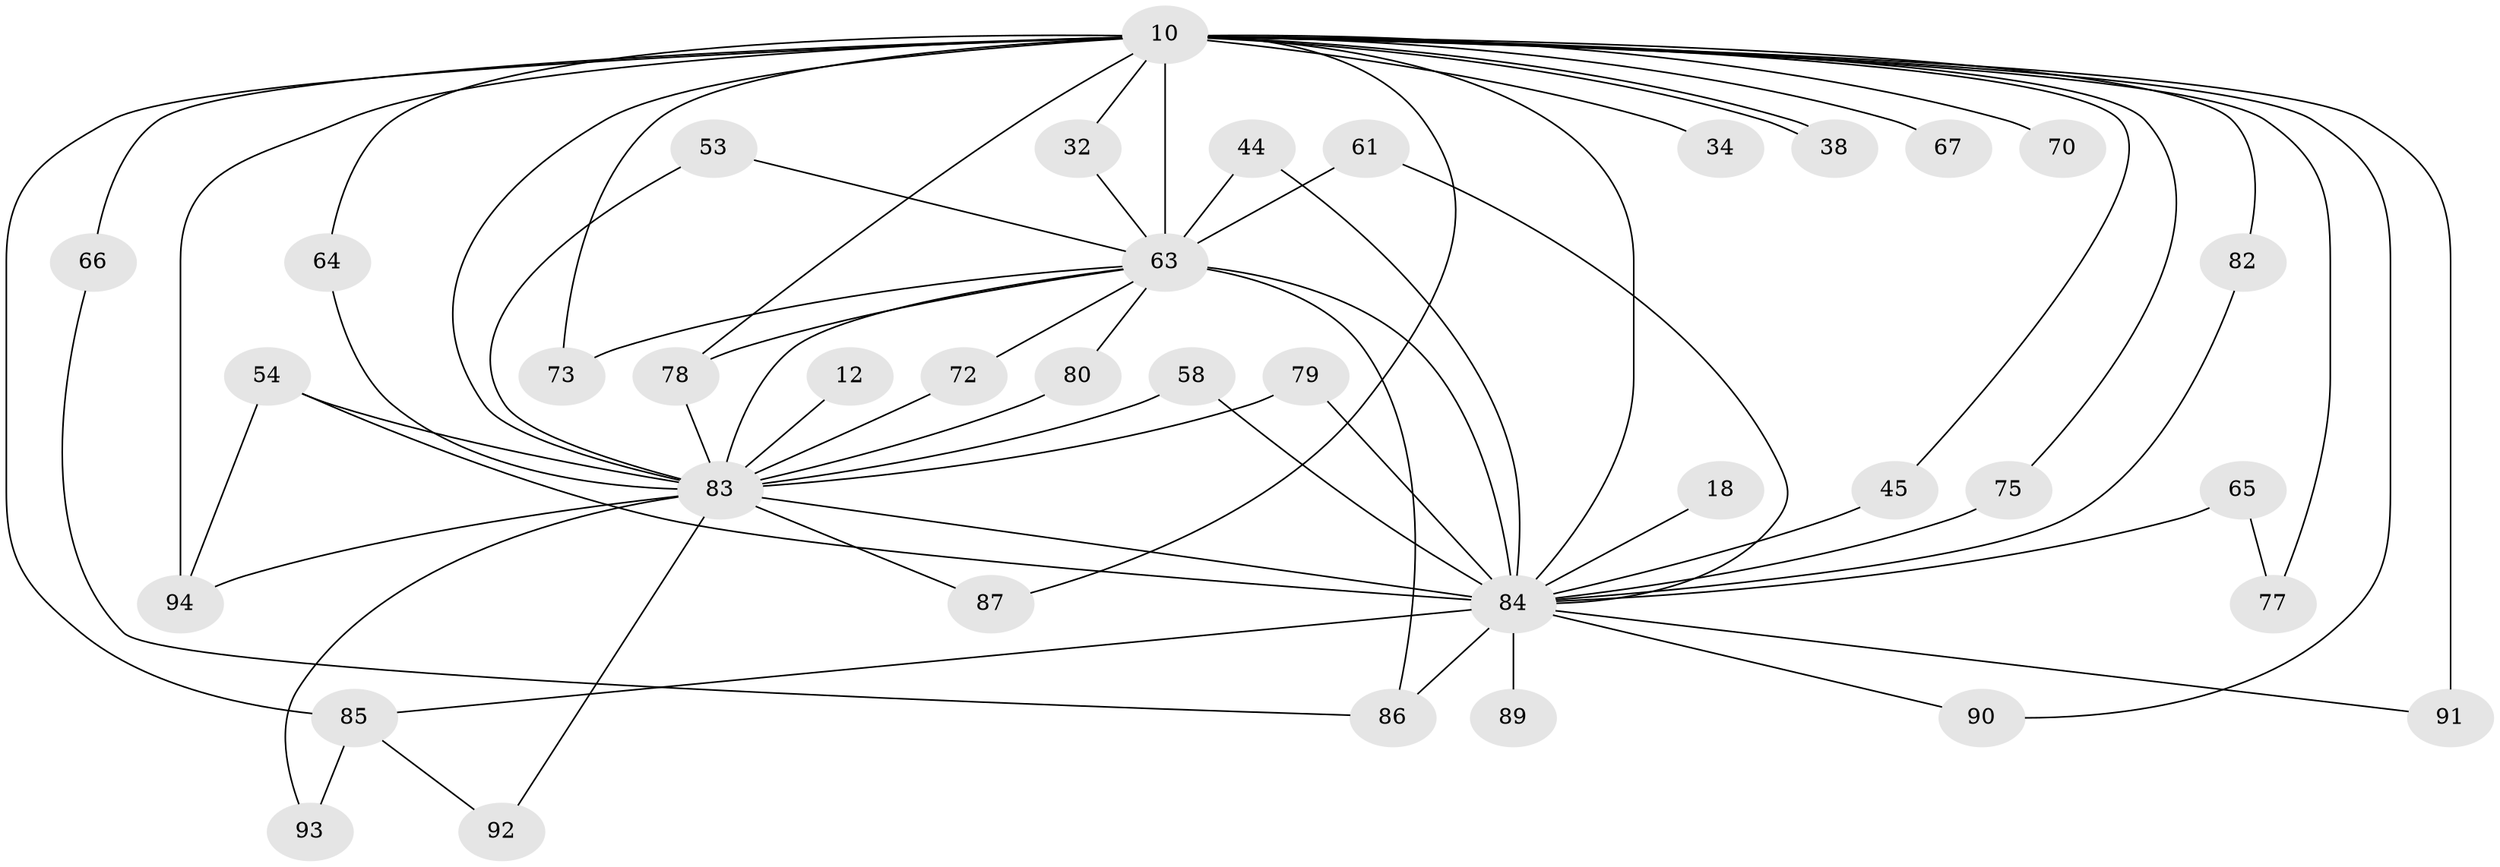 // original degree distribution, {19: 0.031914893617021274, 27: 0.02127659574468085, 20: 0.010638297872340425, 16: 0.02127659574468085, 17: 0.010638297872340425, 29: 0.010638297872340425, 4: 0.09574468085106383, 2: 0.574468085106383, 3: 0.19148936170212766, 6: 0.02127659574468085, 7: 0.010638297872340425}
// Generated by graph-tools (version 1.1) at 2025/46/03/04/25 21:46:50]
// undirected, 37 vertices, 67 edges
graph export_dot {
graph [start="1"]
  node [color=gray90,style=filled];
  10 [super="+3+2"];
  12;
  18;
  32;
  34;
  38;
  44;
  45 [super="+13"];
  53;
  54 [super="+51"];
  58 [super="+42"];
  61;
  63 [super="+20+9+15"];
  64;
  65 [super="+28"];
  66;
  67 [super="+22"];
  70;
  72;
  73;
  75 [super="+49"];
  77;
  78 [super="+60+46"];
  79 [super="+33"];
  80 [super="+74"];
  82;
  83 [super="+27+40+69+76"];
  84 [super="+71+35+7+31+37+62"];
  85 [super="+57+30+68"];
  86 [super="+48"];
  87;
  89;
  90;
  91 [super="+88"];
  92;
  93;
  94 [super="+43+81"];
  10 -- 38;
  10 -- 38;
  10 -- 70 [weight=2];
  10 -- 75;
  10 -- 77;
  10 -- 83 [weight=12];
  10 -- 90;
  10 -- 66;
  10 -- 67 [weight=3];
  10 -- 73;
  10 -- 87;
  10 -- 32;
  10 -- 34 [weight=2];
  10 -- 45;
  10 -- 64;
  10 -- 78 [weight=4];
  10 -- 82;
  10 -- 63 [weight=7];
  10 -- 94 [weight=5];
  10 -- 85 [weight=5];
  10 -- 84 [weight=13];
  10 -- 91 [weight=2];
  12 -- 83;
  18 -- 84;
  32 -- 63;
  44 -- 63;
  44 -- 84;
  45 -- 84 [weight=2];
  53 -- 63;
  53 -- 83;
  54 -- 84 [weight=2];
  54 -- 94;
  54 -- 83 [weight=3];
  58 -- 84;
  58 -- 83;
  61 -- 63;
  61 -- 84;
  63 -- 72;
  63 -- 73;
  63 -- 84 [weight=9];
  63 -- 78;
  63 -- 86 [weight=2];
  63 -- 83 [weight=7];
  63 -- 80 [weight=2];
  64 -- 83;
  65 -- 77;
  65 -- 84 [weight=3];
  66 -- 86;
  72 -- 83;
  75 -- 84 [weight=2];
  78 -- 83 [weight=3];
  79 -- 84 [weight=2];
  79 -- 83;
  80 -- 83;
  82 -- 84;
  83 -- 92;
  83 -- 84 [weight=10];
  83 -- 87;
  83 -- 93;
  83 -- 94;
  84 -- 85 [weight=2];
  84 -- 86 [weight=2];
  84 -- 89;
  84 -- 90;
  84 -- 91;
  85 -- 92;
  85 -- 93;
}
